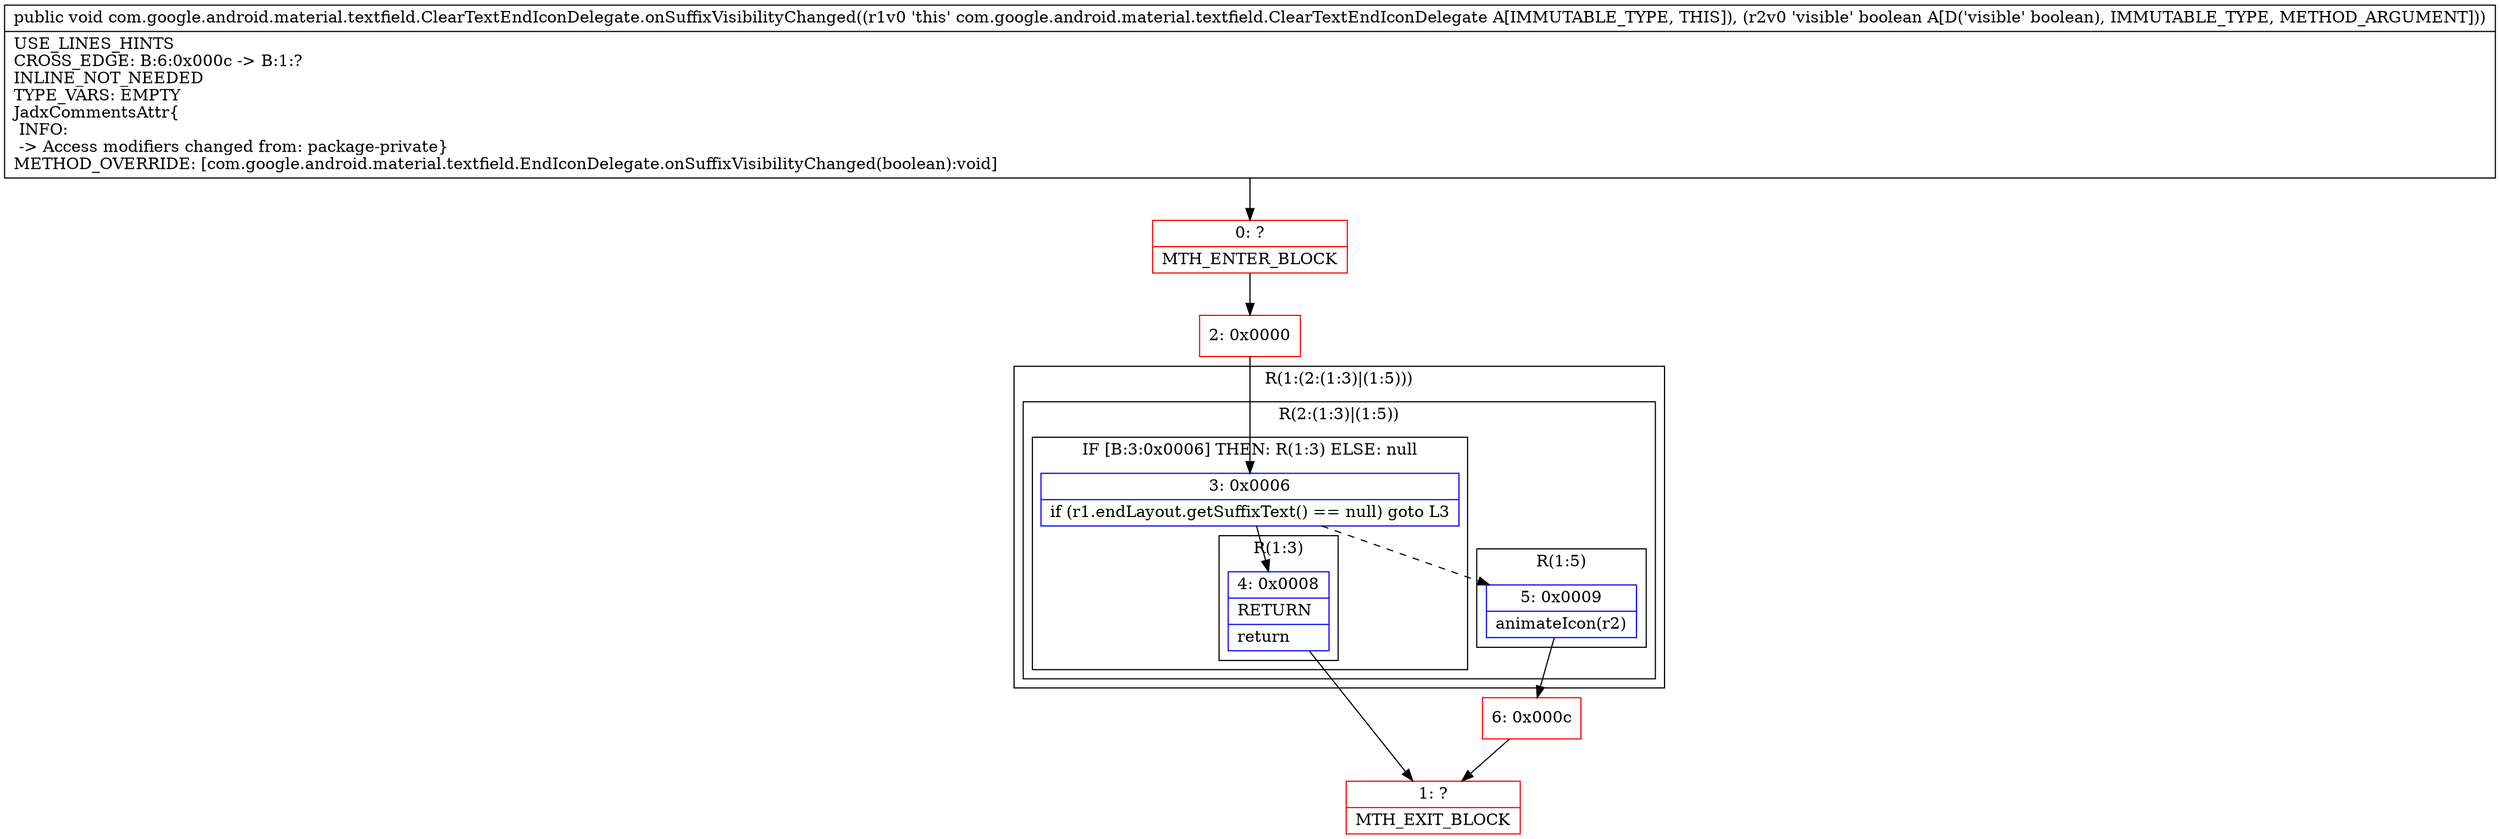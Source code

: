 digraph "CFG forcom.google.android.material.textfield.ClearTextEndIconDelegate.onSuffixVisibilityChanged(Z)V" {
subgraph cluster_Region_1812826277 {
label = "R(1:(2:(1:3)|(1:5)))";
node [shape=record,color=blue];
subgraph cluster_Region_1230018216 {
label = "R(2:(1:3)|(1:5))";
node [shape=record,color=blue];
subgraph cluster_IfRegion_1369904525 {
label = "IF [B:3:0x0006] THEN: R(1:3) ELSE: null";
node [shape=record,color=blue];
Node_3 [shape=record,label="{3\:\ 0x0006|if (r1.endLayout.getSuffixText() == null) goto L3\l}"];
subgraph cluster_Region_1375590517 {
label = "R(1:3)";
node [shape=record,color=blue];
Node_4 [shape=record,label="{4\:\ 0x0008|RETURN\l|return\l}"];
}
}
subgraph cluster_Region_1362438735 {
label = "R(1:5)";
node [shape=record,color=blue];
Node_5 [shape=record,label="{5\:\ 0x0009|animateIcon(r2)\l}"];
}
}
}
Node_0 [shape=record,color=red,label="{0\:\ ?|MTH_ENTER_BLOCK\l}"];
Node_2 [shape=record,color=red,label="{2\:\ 0x0000}"];
Node_1 [shape=record,color=red,label="{1\:\ ?|MTH_EXIT_BLOCK\l}"];
Node_6 [shape=record,color=red,label="{6\:\ 0x000c}"];
MethodNode[shape=record,label="{public void com.google.android.material.textfield.ClearTextEndIconDelegate.onSuffixVisibilityChanged((r1v0 'this' com.google.android.material.textfield.ClearTextEndIconDelegate A[IMMUTABLE_TYPE, THIS]), (r2v0 'visible' boolean A[D('visible' boolean), IMMUTABLE_TYPE, METHOD_ARGUMENT]))  | USE_LINES_HINTS\lCROSS_EDGE: B:6:0x000c \-\> B:1:?\lINLINE_NOT_NEEDED\lTYPE_VARS: EMPTY\lJadxCommentsAttr\{\l INFO: \l \-\> Access modifiers changed from: package\-private\}\lMETHOD_OVERRIDE: [com.google.android.material.textfield.EndIconDelegate.onSuffixVisibilityChanged(boolean):void]\l}"];
MethodNode -> Node_0;Node_3 -> Node_4;
Node_3 -> Node_5[style=dashed];
Node_4 -> Node_1;
Node_5 -> Node_6;
Node_0 -> Node_2;
Node_2 -> Node_3;
Node_6 -> Node_1;
}

